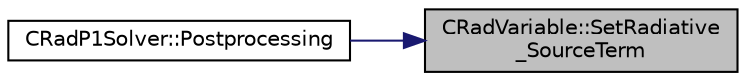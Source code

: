 digraph "CRadVariable::SetRadiative_SourceTerm"
{
 // LATEX_PDF_SIZE
  edge [fontname="Helvetica",fontsize="10",labelfontname="Helvetica",labelfontsize="10"];
  node [fontname="Helvetica",fontsize="10",shape=record];
  rankdir="RL";
  Node1 [label="CRadVariable::SetRadiative\l_SourceTerm",height=0.2,width=0.4,color="black", fillcolor="grey75", style="filled", fontcolor="black",tooltip="Set the Radiative source term at the node."];
  Node1 -> Node2 [dir="back",color="midnightblue",fontsize="10",style="solid",fontname="Helvetica"];
  Node2 [label="CRadP1Solver::Postprocessing",height=0.2,width=0.4,color="black", fillcolor="white", style="filled",URL="$classCRadP1Solver.html#a560798672f7fb4897c17ecb0ec9efe12",tooltip="A virtual member."];
}

